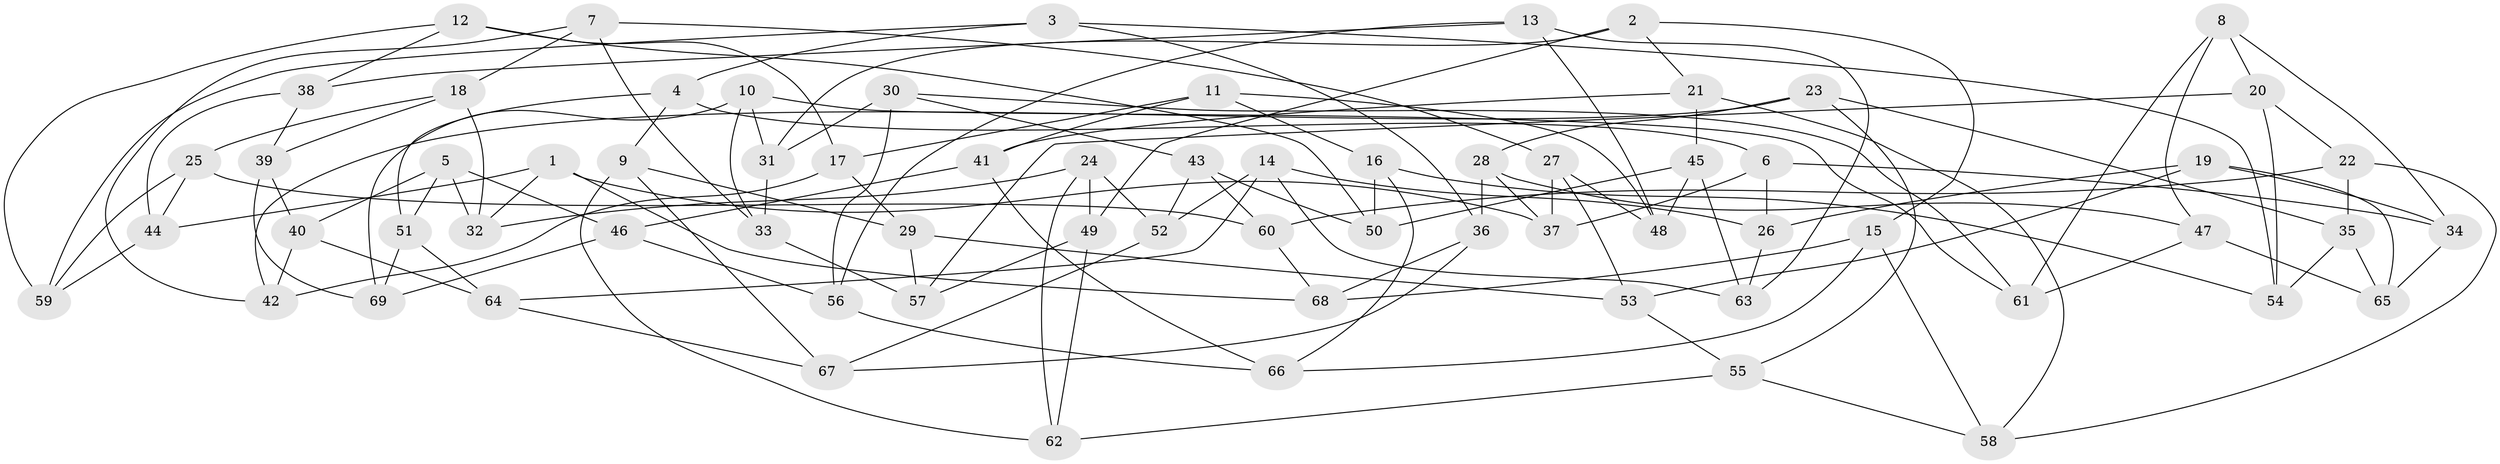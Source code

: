 // Generated by graph-tools (version 1.1) at 2025/11/02/27/25 16:11:47]
// undirected, 69 vertices, 138 edges
graph export_dot {
graph [start="1"]
  node [color=gray90,style=filled];
  1;
  2;
  3;
  4;
  5;
  6;
  7;
  8;
  9;
  10;
  11;
  12;
  13;
  14;
  15;
  16;
  17;
  18;
  19;
  20;
  21;
  22;
  23;
  24;
  25;
  26;
  27;
  28;
  29;
  30;
  31;
  32;
  33;
  34;
  35;
  36;
  37;
  38;
  39;
  40;
  41;
  42;
  43;
  44;
  45;
  46;
  47;
  48;
  49;
  50;
  51;
  52;
  53;
  54;
  55;
  56;
  57;
  58;
  59;
  60;
  61;
  62;
  63;
  64;
  65;
  66;
  67;
  68;
  69;
  1 -- 44;
  1 -- 32;
  1 -- 37;
  1 -- 68;
  2 -- 21;
  2 -- 31;
  2 -- 49;
  2 -- 15;
  3 -- 59;
  3 -- 4;
  3 -- 54;
  3 -- 36;
  4 -- 9;
  4 -- 6;
  4 -- 51;
  5 -- 51;
  5 -- 32;
  5 -- 40;
  5 -- 46;
  6 -- 26;
  6 -- 37;
  6 -- 34;
  7 -- 27;
  7 -- 18;
  7 -- 33;
  7 -- 42;
  8 -- 47;
  8 -- 34;
  8 -- 20;
  8 -- 61;
  9 -- 67;
  9 -- 29;
  9 -- 62;
  10 -- 69;
  10 -- 61;
  10 -- 31;
  10 -- 33;
  11 -- 16;
  11 -- 17;
  11 -- 48;
  11 -- 41;
  12 -- 38;
  12 -- 59;
  12 -- 17;
  12 -- 50;
  13 -- 48;
  13 -- 63;
  13 -- 56;
  13 -- 38;
  14 -- 63;
  14 -- 64;
  14 -- 52;
  14 -- 26;
  15 -- 58;
  15 -- 66;
  15 -- 68;
  16 -- 50;
  16 -- 54;
  16 -- 66;
  17 -- 42;
  17 -- 29;
  18 -- 39;
  18 -- 25;
  18 -- 32;
  19 -- 53;
  19 -- 34;
  19 -- 26;
  19 -- 65;
  20 -- 22;
  20 -- 54;
  20 -- 57;
  21 -- 58;
  21 -- 45;
  21 -- 41;
  22 -- 60;
  22 -- 35;
  22 -- 58;
  23 -- 35;
  23 -- 55;
  23 -- 42;
  23 -- 28;
  24 -- 49;
  24 -- 32;
  24 -- 62;
  24 -- 52;
  25 -- 60;
  25 -- 59;
  25 -- 44;
  26 -- 63;
  27 -- 48;
  27 -- 37;
  27 -- 53;
  28 -- 37;
  28 -- 47;
  28 -- 36;
  29 -- 57;
  29 -- 53;
  30 -- 31;
  30 -- 56;
  30 -- 43;
  30 -- 61;
  31 -- 33;
  33 -- 57;
  34 -- 65;
  35 -- 54;
  35 -- 65;
  36 -- 68;
  36 -- 67;
  38 -- 39;
  38 -- 44;
  39 -- 40;
  39 -- 69;
  40 -- 64;
  40 -- 42;
  41 -- 46;
  41 -- 66;
  43 -- 50;
  43 -- 60;
  43 -- 52;
  44 -- 59;
  45 -- 50;
  45 -- 48;
  45 -- 63;
  46 -- 69;
  46 -- 56;
  47 -- 65;
  47 -- 61;
  49 -- 57;
  49 -- 62;
  51 -- 64;
  51 -- 69;
  52 -- 67;
  53 -- 55;
  55 -- 58;
  55 -- 62;
  56 -- 66;
  60 -- 68;
  64 -- 67;
}
